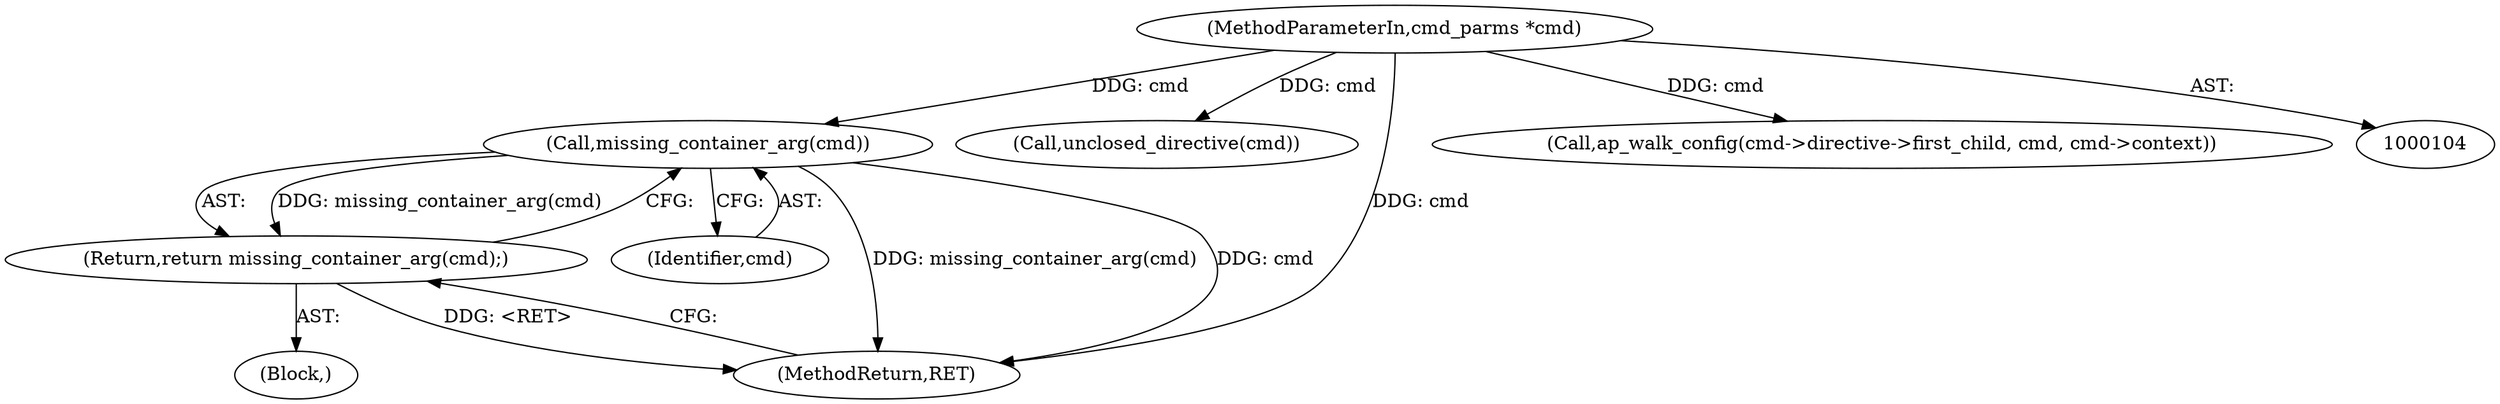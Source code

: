 digraph "0_httpd_29afdd2550b3d30a8defece2b95ae81edcf66ac9@pointer" {
"1000160" [label="(Call,missing_container_arg(cmd))"];
"1000105" [label="(MethodParameterIn,cmd_parms *cmd)"];
"1000159" [label="(Return,return missing_container_arg(cmd);)"];
"1000161" [label="(Identifier,cmd)"];
"1000158" [label="(Block,)"];
"1000105" [label="(MethodParameterIn,cmd_parms *cmd)"];
"1000160" [label="(Call,missing_container_arg(cmd))"];
"1000159" [label="(Return,return missing_container_arg(cmd);)"];
"1000141" [label="(Call,unclosed_directive(cmd))"];
"1000302" [label="(MethodReturn,RET)"];
"1000285" [label="(Call,ap_walk_config(cmd->directive->first_child, cmd, cmd->context))"];
"1000160" -> "1000159"  [label="AST: "];
"1000160" -> "1000161"  [label="CFG: "];
"1000161" -> "1000160"  [label="AST: "];
"1000159" -> "1000160"  [label="CFG: "];
"1000160" -> "1000302"  [label="DDG: missing_container_arg(cmd)"];
"1000160" -> "1000302"  [label="DDG: cmd"];
"1000160" -> "1000159"  [label="DDG: missing_container_arg(cmd)"];
"1000105" -> "1000160"  [label="DDG: cmd"];
"1000105" -> "1000104"  [label="AST: "];
"1000105" -> "1000302"  [label="DDG: cmd"];
"1000105" -> "1000141"  [label="DDG: cmd"];
"1000105" -> "1000285"  [label="DDG: cmd"];
"1000159" -> "1000158"  [label="AST: "];
"1000302" -> "1000159"  [label="CFG: "];
"1000159" -> "1000302"  [label="DDG: <RET>"];
}
